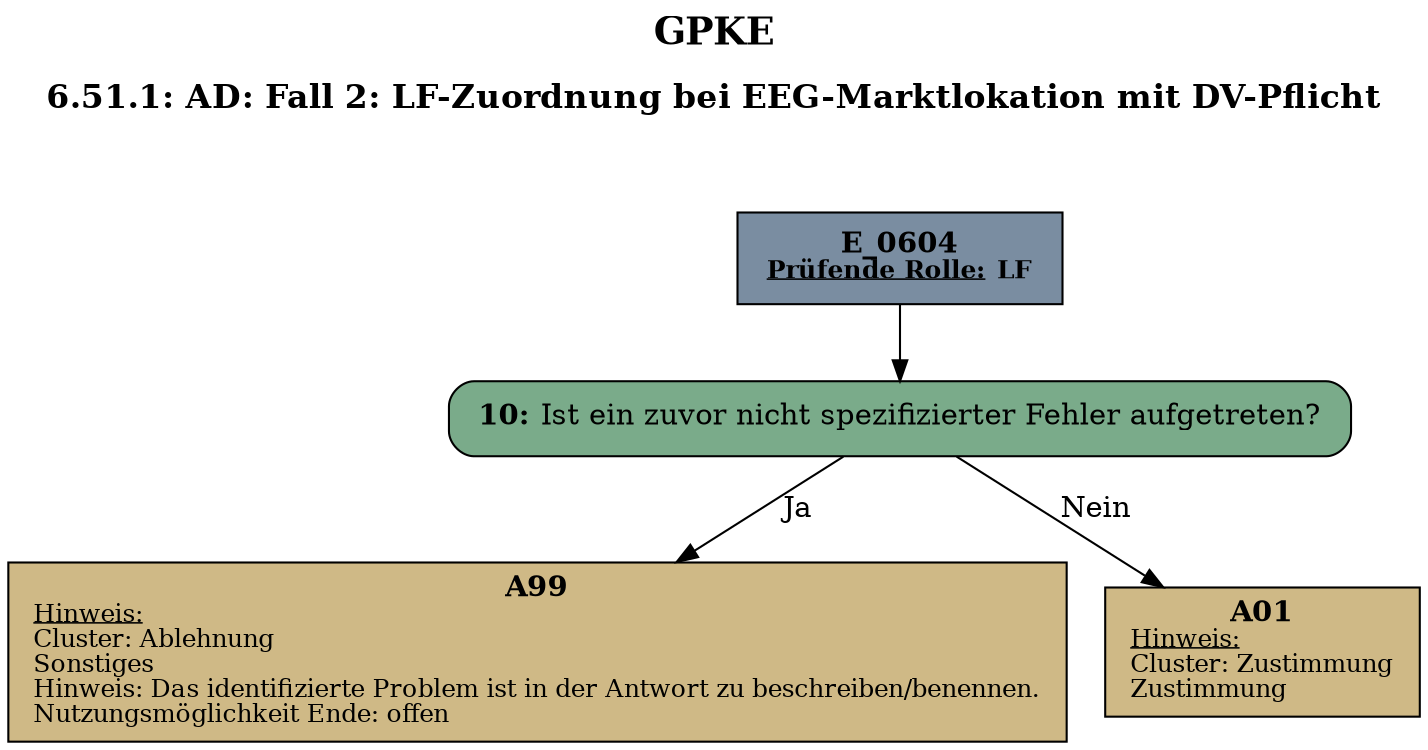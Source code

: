 digraph D {
    labelloc="t";
    label=<<B><FONT POINT-SIZE="18">GPKE</FONT></B><BR/><BR/><B><FONT POINT-SIZE="16">6.51.1: AD: Fall 2: LF-Zuordnung bei EEG-Marktlokation mit DV-Pflicht</FONT></B><BR/><BR/><BR/><BR/>>;
    "Start" [margin="0.2,0.12", shape=box, style=filled, fillcolor="#7a8da1", label=<<B>E_0604</B><BR align="center"/><FONT point-size="12"><B><U>Prüfende Rolle:</U> LF</B></FONT><BR align="center"/>>];
    "10" [margin="0.2,0.12", shape=box, style="filled,rounded", fillcolor="#7aab8a", label=<<B>10: </B>Ist ein zuvor nicht spezifizierter Fehler aufgetreten?<BR align="left"/>>];
    "A99" [margin="0.17,0.08", shape=box, style=filled, fillcolor="#cfb986", label=<<B>A99</B><BR align="center"/><FONT point-size="12"><U>Hinweis:</U><BR align="left"/>Cluster: Ablehnung <BR align="left"/>Sonstiges<BR align="left"/>Hinweis: Das identifizierte Problem ist in der Antwort zu beschreiben/benennen.<BR align="left"/>Nutzungsmöglichkeit Ende: offen<BR align="left"/></FONT>>];
    "A01" [margin="0.17,0.08", shape=box, style=filled, fillcolor="#cfb986", label=<<B>A01</B><BR align="center"/><FONT point-size="12"><U>Hinweis:</U><BR align="left"/>Cluster: Zustimmung<BR align="left"/>Zustimmung<BR align="left"/></FONT>>];

    "Start" -> "10";
    "10" -> "A99" [label="Ja"];
    "10" -> "A01" [label="Nein"];

    bgcolor="transparent";
}